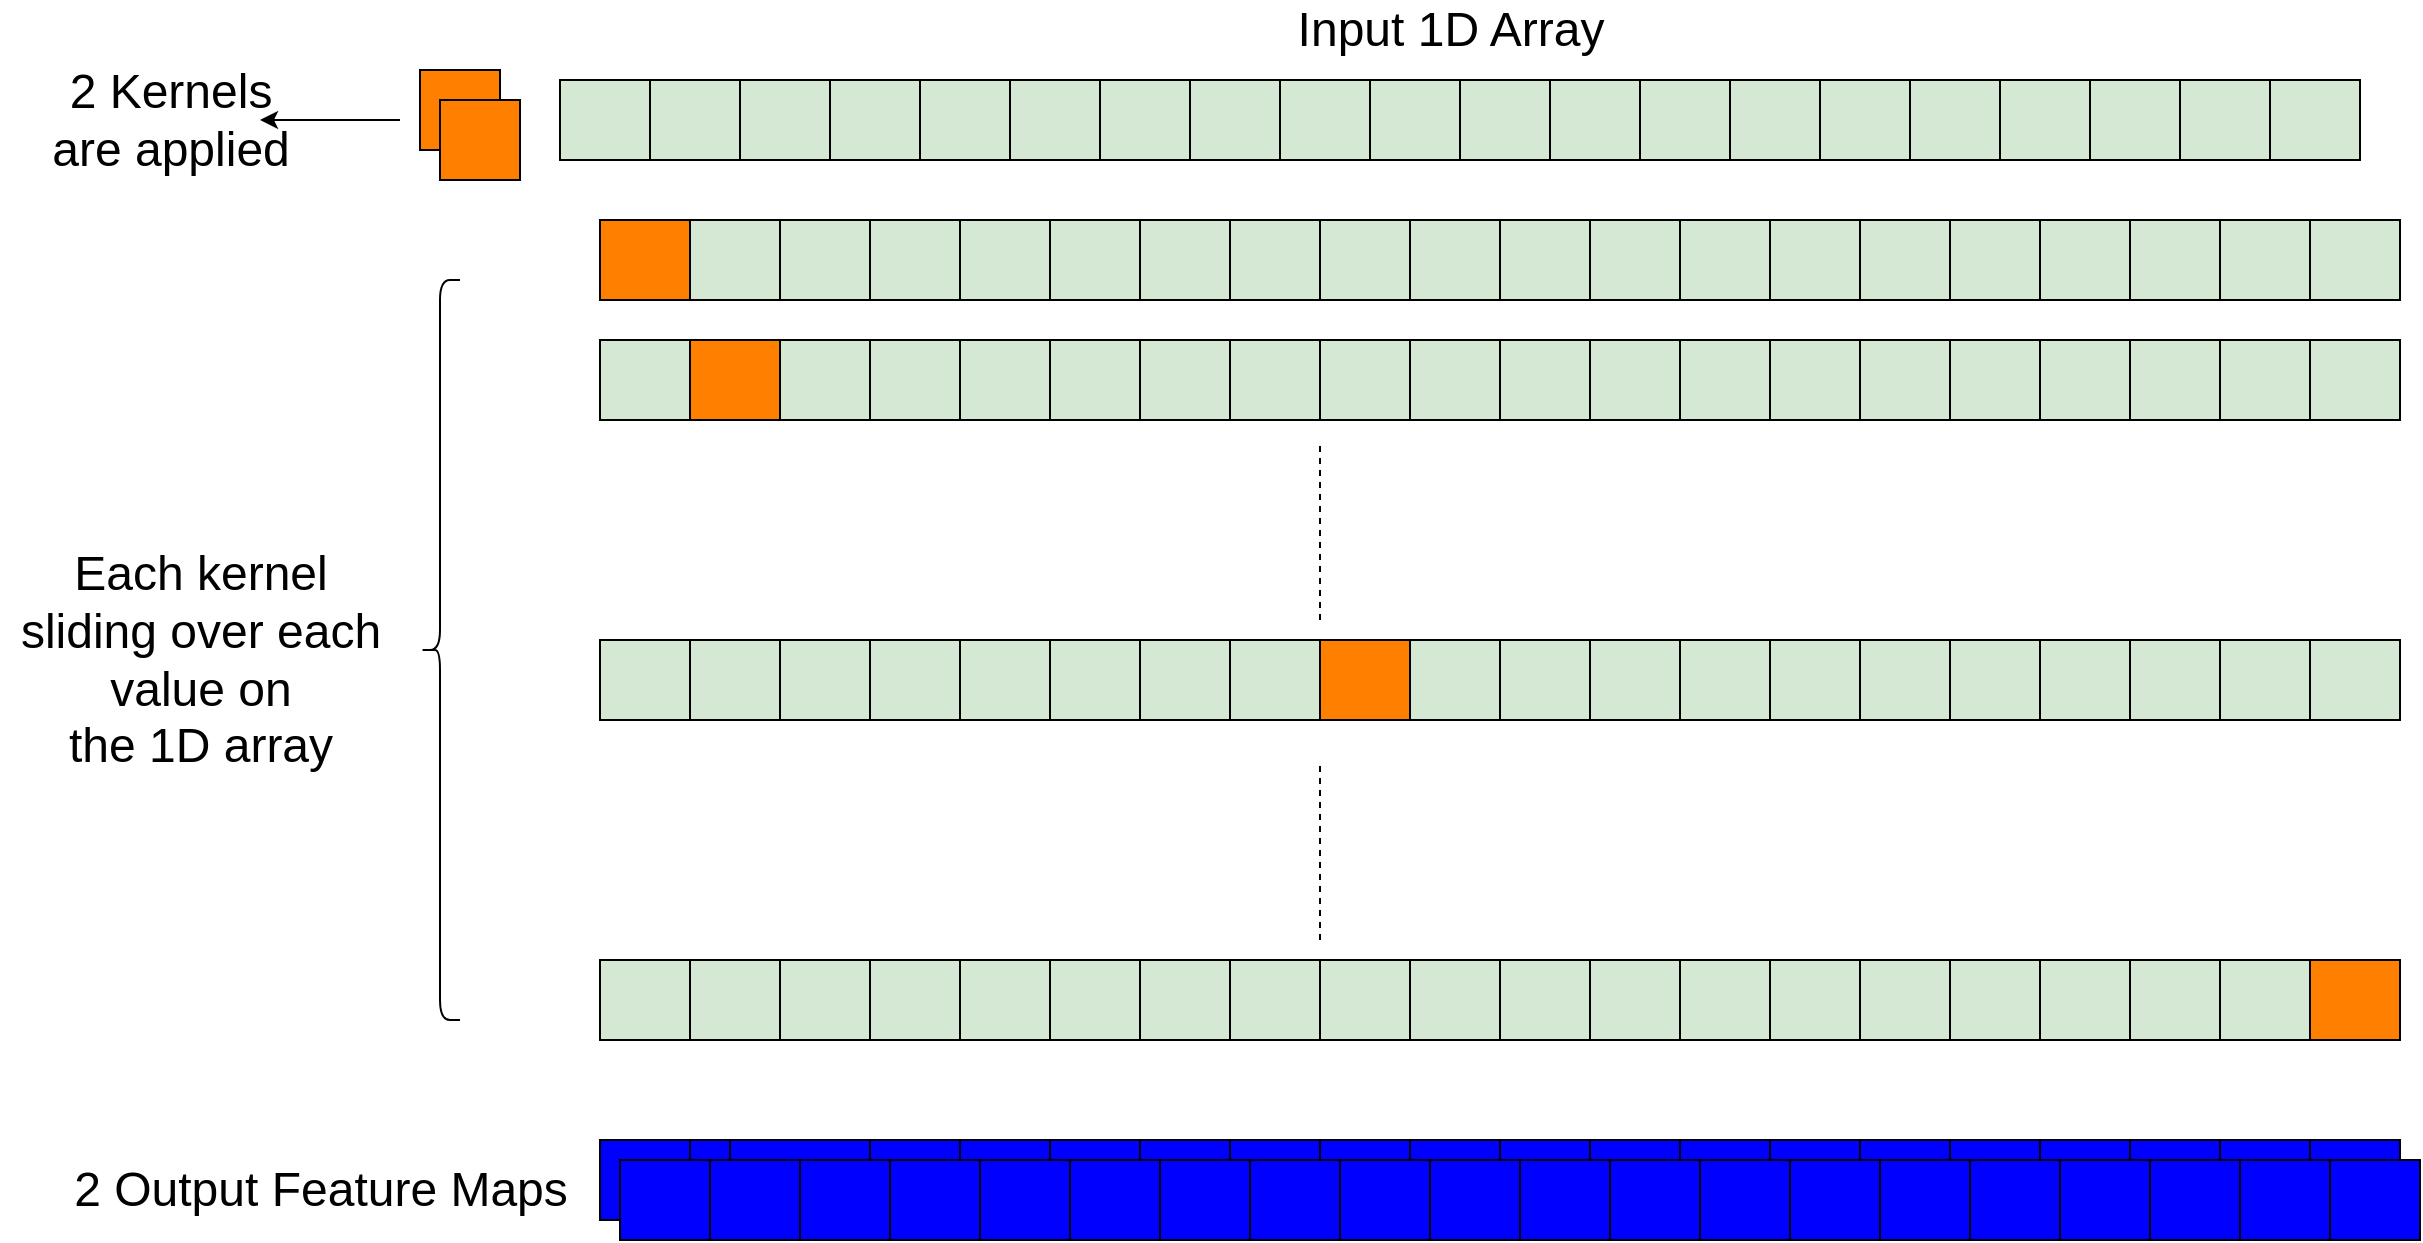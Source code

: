 <mxfile version="15.2.7" type="github">
  <diagram id="CZdt3x7zIuzdPkFyQ22f" name="Page-1">
    <mxGraphModel dx="3084" dy="2437" grid="1" gridSize="10" guides="1" tooltips="1" connect="1" arrows="1" fold="1" page="1" pageScale="1" pageWidth="850" pageHeight="1100" math="0" shadow="0">
      <root>
        <mxCell id="0" />
        <mxCell id="1" parent="0" />
        <mxCell id="zdCaSSds6zG_SUBaGin_-180" value="" style="shape=table;startSize=0;container=1;collapsible=0;childLayout=tableLayout;fillColor=#D5E8D4;" vertex="1" parent="1">
          <mxGeometry x="-210" y="60" width="900" height="40" as="geometry" />
        </mxCell>
        <mxCell id="zdCaSSds6zG_SUBaGin_-181" value="" style="shape=partialRectangle;collapsible=0;dropTarget=0;pointerEvents=0;fillColor=none;top=0;left=0;bottom=0;right=0;points=[[0,0.5],[1,0.5]];portConstraint=eastwest;" vertex="1" parent="zdCaSSds6zG_SUBaGin_-180">
          <mxGeometry width="900" height="40" as="geometry" />
        </mxCell>
        <mxCell id="zdCaSSds6zG_SUBaGin_-182" value="" style="shape=partialRectangle;html=1;whiteSpace=wrap;connectable=0;overflow=hidden;fillColor=none;top=0;left=0;bottom=0;right=0;pointerEvents=1;" vertex="1" parent="zdCaSSds6zG_SUBaGin_-181">
          <mxGeometry width="45" height="40" as="geometry" />
        </mxCell>
        <mxCell id="zdCaSSds6zG_SUBaGin_-183" value="" style="shape=partialRectangle;html=1;whiteSpace=wrap;connectable=0;overflow=hidden;fillColor=none;top=0;left=0;bottom=0;right=0;pointerEvents=1;" vertex="1" parent="zdCaSSds6zG_SUBaGin_-181">
          <mxGeometry x="45" width="45" height="40" as="geometry" />
        </mxCell>
        <mxCell id="zdCaSSds6zG_SUBaGin_-184" value="" style="shape=partialRectangle;html=1;whiteSpace=wrap;connectable=0;overflow=hidden;fillColor=none;top=0;left=0;bottom=0;right=0;pointerEvents=1;" vertex="1" parent="zdCaSSds6zG_SUBaGin_-181">
          <mxGeometry x="90" width="45" height="40" as="geometry" />
        </mxCell>
        <mxCell id="zdCaSSds6zG_SUBaGin_-185" value="" style="shape=partialRectangle;html=1;whiteSpace=wrap;connectable=0;overflow=hidden;fillColor=none;top=0;left=0;bottom=0;right=0;pointerEvents=1;" vertex="1" parent="zdCaSSds6zG_SUBaGin_-181">
          <mxGeometry x="135" width="45" height="40" as="geometry" />
        </mxCell>
        <mxCell id="zdCaSSds6zG_SUBaGin_-186" value="" style="shape=partialRectangle;html=1;whiteSpace=wrap;connectable=0;overflow=hidden;fillColor=none;top=0;left=0;bottom=0;right=0;pointerEvents=1;" vertex="1" parent="zdCaSSds6zG_SUBaGin_-181">
          <mxGeometry x="180" width="45" height="40" as="geometry" />
        </mxCell>
        <mxCell id="zdCaSSds6zG_SUBaGin_-187" value="" style="shape=partialRectangle;html=1;whiteSpace=wrap;connectable=0;overflow=hidden;fillColor=none;top=0;left=0;bottom=0;right=0;pointerEvents=1;" vertex="1" parent="zdCaSSds6zG_SUBaGin_-181">
          <mxGeometry x="225" width="45" height="40" as="geometry" />
        </mxCell>
        <mxCell id="zdCaSSds6zG_SUBaGin_-188" value="" style="shape=partialRectangle;html=1;whiteSpace=wrap;connectable=0;overflow=hidden;fillColor=none;top=0;left=0;bottom=0;right=0;pointerEvents=1;" vertex="1" parent="zdCaSSds6zG_SUBaGin_-181">
          <mxGeometry x="270" width="45" height="40" as="geometry" />
        </mxCell>
        <mxCell id="zdCaSSds6zG_SUBaGin_-189" value="" style="shape=partialRectangle;html=1;whiteSpace=wrap;connectable=0;overflow=hidden;fillColor=none;top=0;left=0;bottom=0;right=0;pointerEvents=1;" vertex="1" parent="zdCaSSds6zG_SUBaGin_-181">
          <mxGeometry x="315" width="45" height="40" as="geometry" />
        </mxCell>
        <mxCell id="zdCaSSds6zG_SUBaGin_-190" value="" style="shape=partialRectangle;html=1;whiteSpace=wrap;connectable=0;overflow=hidden;fillColor=none;top=0;left=0;bottom=0;right=0;pointerEvents=1;" vertex="1" parent="zdCaSSds6zG_SUBaGin_-181">
          <mxGeometry x="360" width="45" height="40" as="geometry" />
        </mxCell>
        <mxCell id="zdCaSSds6zG_SUBaGin_-191" value="" style="shape=partialRectangle;html=1;whiteSpace=wrap;connectable=0;overflow=hidden;fillColor=none;top=0;left=0;bottom=0;right=0;pointerEvents=1;" vertex="1" parent="zdCaSSds6zG_SUBaGin_-181">
          <mxGeometry x="405" width="45" height="40" as="geometry" />
        </mxCell>
        <mxCell id="zdCaSSds6zG_SUBaGin_-192" value="" style="shape=partialRectangle;html=1;whiteSpace=wrap;connectable=0;overflow=hidden;fillColor=none;top=0;left=0;bottom=0;right=0;pointerEvents=1;" vertex="1" parent="zdCaSSds6zG_SUBaGin_-181">
          <mxGeometry x="450" width="45" height="40" as="geometry" />
        </mxCell>
        <mxCell id="zdCaSSds6zG_SUBaGin_-193" value="" style="shape=partialRectangle;html=1;whiteSpace=wrap;connectable=0;overflow=hidden;fillColor=none;top=0;left=0;bottom=0;right=0;pointerEvents=1;" vertex="1" parent="zdCaSSds6zG_SUBaGin_-181">
          <mxGeometry x="495" width="45" height="40" as="geometry" />
        </mxCell>
        <mxCell id="zdCaSSds6zG_SUBaGin_-194" value="" style="shape=partialRectangle;html=1;whiteSpace=wrap;connectable=0;overflow=hidden;fillColor=none;top=0;left=0;bottom=0;right=0;pointerEvents=1;" vertex="1" parent="zdCaSSds6zG_SUBaGin_-181">
          <mxGeometry x="540" width="45" height="40" as="geometry" />
        </mxCell>
        <mxCell id="zdCaSSds6zG_SUBaGin_-195" value="" style="shape=partialRectangle;html=1;whiteSpace=wrap;connectable=0;overflow=hidden;fillColor=none;top=0;left=0;bottom=0;right=0;pointerEvents=1;" vertex="1" parent="zdCaSSds6zG_SUBaGin_-181">
          <mxGeometry x="585" width="45" height="40" as="geometry" />
        </mxCell>
        <mxCell id="zdCaSSds6zG_SUBaGin_-196" value="" style="shape=partialRectangle;html=1;whiteSpace=wrap;connectable=0;overflow=hidden;fillColor=none;top=0;left=0;bottom=0;right=0;pointerEvents=1;" vertex="1" parent="zdCaSSds6zG_SUBaGin_-181">
          <mxGeometry x="630" width="45" height="40" as="geometry" />
        </mxCell>
        <mxCell id="zdCaSSds6zG_SUBaGin_-197" value="" style="shape=partialRectangle;html=1;whiteSpace=wrap;connectable=0;overflow=hidden;fillColor=none;top=0;left=0;bottom=0;right=0;pointerEvents=1;" vertex="1" parent="zdCaSSds6zG_SUBaGin_-181">
          <mxGeometry x="675" width="45" height="40" as="geometry" />
        </mxCell>
        <mxCell id="zdCaSSds6zG_SUBaGin_-198" value="" style="shape=partialRectangle;html=1;whiteSpace=wrap;connectable=0;overflow=hidden;fillColor=none;top=0;left=0;bottom=0;right=0;pointerEvents=1;" vertex="1" parent="zdCaSSds6zG_SUBaGin_-181">
          <mxGeometry x="720" width="45" height="40" as="geometry" />
        </mxCell>
        <mxCell id="zdCaSSds6zG_SUBaGin_-199" value="" style="shape=partialRectangle;html=1;whiteSpace=wrap;connectable=0;overflow=hidden;fillColor=none;top=0;left=0;bottom=0;right=0;pointerEvents=1;" vertex="1" parent="zdCaSSds6zG_SUBaGin_-181">
          <mxGeometry x="765" width="45" height="40" as="geometry" />
        </mxCell>
        <mxCell id="zdCaSSds6zG_SUBaGin_-200" value="" style="shape=partialRectangle;html=1;whiteSpace=wrap;connectable=0;overflow=hidden;fillColor=none;top=0;left=0;bottom=0;right=0;pointerEvents=1;" vertex="1" parent="zdCaSSds6zG_SUBaGin_-181">
          <mxGeometry x="810" width="45" height="40" as="geometry" />
        </mxCell>
        <mxCell id="zdCaSSds6zG_SUBaGin_-201" value="" style="shape=partialRectangle;html=1;whiteSpace=wrap;connectable=0;overflow=hidden;fillColor=none;top=0;left=0;bottom=0;right=0;pointerEvents=1;" vertex="1" parent="zdCaSSds6zG_SUBaGin_-181">
          <mxGeometry x="855" width="45" height="40" as="geometry" />
        </mxCell>
        <mxCell id="zdCaSSds6zG_SUBaGin_-202" value="Input 1D Array" style="text;html=1;resizable=0;autosize=1;align=center;verticalAlign=middle;points=[];fillColor=none;strokeColor=none;rounded=0;fontSize=24;" vertex="1" parent="1">
          <mxGeometry x="130" y="-50" width="170" height="30" as="geometry" />
        </mxCell>
        <mxCell id="zdCaSSds6zG_SUBaGin_-203" value="" style="endArrow=classic;html=1;fontSize=24;" edge="1" parent="1">
          <mxGeometry width="50" height="50" relative="1" as="geometry">
            <mxPoint x="-310" y="10" as="sourcePoint" />
            <mxPoint x="-380" y="10" as="targetPoint" />
          </mxGeometry>
        </mxCell>
        <mxCell id="zdCaSSds6zG_SUBaGin_-204" value="2 Kernels&lt;br&gt;are applied" style="text;html=1;resizable=0;autosize=1;align=center;verticalAlign=middle;points=[];fillColor=none;strokeColor=none;rounded=0;fontSize=24;" vertex="1" parent="1">
          <mxGeometry x="-490" y="-20" width="130" height="60" as="geometry" />
        </mxCell>
        <mxCell id="zdCaSSds6zG_SUBaGin_-205" value="" style="shape=table;startSize=0;container=1;collapsible=0;childLayout=tableLayout;fillColor=#FF8000;" vertex="1" parent="1">
          <mxGeometry x="-300" y="-15" width="40" height="40" as="geometry" />
        </mxCell>
        <mxCell id="zdCaSSds6zG_SUBaGin_-206" value="" style="shape=partialRectangle;collapsible=0;dropTarget=0;pointerEvents=0;fillColor=none;top=0;left=0;bottom=0;right=0;points=[[0,0.5],[1,0.5]];portConstraint=eastwest;" vertex="1" parent="zdCaSSds6zG_SUBaGin_-205">
          <mxGeometry width="40" height="40" as="geometry" />
        </mxCell>
        <mxCell id="zdCaSSds6zG_SUBaGin_-207" value="" style="shape=partialRectangle;html=1;whiteSpace=wrap;connectable=0;overflow=hidden;fillColor=none;top=0;left=0;bottom=0;right=0;pointerEvents=1;" vertex="1" parent="zdCaSSds6zG_SUBaGin_-206">
          <mxGeometry width="40" height="40" as="geometry" />
        </mxCell>
        <mxCell id="zdCaSSds6zG_SUBaGin_-208" value="" style="shape=table;startSize=0;container=1;collapsible=0;childLayout=tableLayout;fillColor=#FF8000;" vertex="1" parent="1">
          <mxGeometry x="-210" y="60" width="45" height="40" as="geometry" />
        </mxCell>
        <mxCell id="zdCaSSds6zG_SUBaGin_-209" value="" style="shape=partialRectangle;collapsible=0;dropTarget=0;pointerEvents=0;fillColor=none;top=0;left=0;bottom=0;right=0;points=[[0,0.5],[1,0.5]];portConstraint=eastwest;" vertex="1" parent="zdCaSSds6zG_SUBaGin_-208">
          <mxGeometry width="45" height="40" as="geometry" />
        </mxCell>
        <mxCell id="zdCaSSds6zG_SUBaGin_-210" value="" style="shape=partialRectangle;html=1;whiteSpace=wrap;connectable=0;overflow=hidden;fillColor=none;top=0;left=0;bottom=0;right=0;pointerEvents=1;" vertex="1" parent="zdCaSSds6zG_SUBaGin_-209">
          <mxGeometry width="45" height="40" as="geometry" />
        </mxCell>
        <mxCell id="zdCaSSds6zG_SUBaGin_-211" value="" style="shape=table;startSize=0;container=1;collapsible=0;childLayout=tableLayout;fillColor=#FF8000;" vertex="1" parent="1">
          <mxGeometry x="-290" width="40" height="40" as="geometry" />
        </mxCell>
        <mxCell id="zdCaSSds6zG_SUBaGin_-212" value="" style="shape=partialRectangle;collapsible=0;dropTarget=0;pointerEvents=0;fillColor=none;top=0;left=0;bottom=0;right=0;points=[[0,0.5],[1,0.5]];portConstraint=eastwest;" vertex="1" parent="zdCaSSds6zG_SUBaGin_-211">
          <mxGeometry width="40" height="40" as="geometry" />
        </mxCell>
        <mxCell id="zdCaSSds6zG_SUBaGin_-213" value="" style="shape=partialRectangle;html=1;whiteSpace=wrap;connectable=0;overflow=hidden;fillColor=none;top=0;left=0;bottom=0;right=0;pointerEvents=1;" vertex="1" parent="zdCaSSds6zG_SUBaGin_-212">
          <mxGeometry width="40" height="40" as="geometry" />
        </mxCell>
        <mxCell id="zdCaSSds6zG_SUBaGin_-214" value="" style="shape=table;startSize=0;container=1;collapsible=0;childLayout=tableLayout;fillColor=#D5E8D4;" vertex="1" parent="1">
          <mxGeometry x="-210" y="120" width="900" height="40" as="geometry" />
        </mxCell>
        <mxCell id="zdCaSSds6zG_SUBaGin_-215" value="" style="shape=partialRectangle;collapsible=0;dropTarget=0;pointerEvents=0;fillColor=none;top=0;left=0;bottom=0;right=0;points=[[0,0.5],[1,0.5]];portConstraint=eastwest;" vertex="1" parent="zdCaSSds6zG_SUBaGin_-214">
          <mxGeometry width="900" height="40" as="geometry" />
        </mxCell>
        <mxCell id="zdCaSSds6zG_SUBaGin_-216" value="" style="shape=partialRectangle;html=1;whiteSpace=wrap;connectable=0;overflow=hidden;fillColor=none;top=0;left=0;bottom=0;right=0;pointerEvents=1;" vertex="1" parent="zdCaSSds6zG_SUBaGin_-215">
          <mxGeometry width="45" height="40" as="geometry" />
        </mxCell>
        <mxCell id="zdCaSSds6zG_SUBaGin_-217" value="" style="shape=partialRectangle;html=1;whiteSpace=wrap;connectable=0;overflow=hidden;fillColor=none;top=0;left=0;bottom=0;right=0;pointerEvents=1;" vertex="1" parent="zdCaSSds6zG_SUBaGin_-215">
          <mxGeometry x="45" width="45" height="40" as="geometry" />
        </mxCell>
        <mxCell id="zdCaSSds6zG_SUBaGin_-218" value="" style="shape=partialRectangle;html=1;whiteSpace=wrap;connectable=0;overflow=hidden;fillColor=none;top=0;left=0;bottom=0;right=0;pointerEvents=1;" vertex="1" parent="zdCaSSds6zG_SUBaGin_-215">
          <mxGeometry x="90" width="45" height="40" as="geometry" />
        </mxCell>
        <mxCell id="zdCaSSds6zG_SUBaGin_-219" value="" style="shape=partialRectangle;html=1;whiteSpace=wrap;connectable=0;overflow=hidden;fillColor=none;top=0;left=0;bottom=0;right=0;pointerEvents=1;" vertex="1" parent="zdCaSSds6zG_SUBaGin_-215">
          <mxGeometry x="135" width="45" height="40" as="geometry" />
        </mxCell>
        <mxCell id="zdCaSSds6zG_SUBaGin_-220" value="" style="shape=partialRectangle;html=1;whiteSpace=wrap;connectable=0;overflow=hidden;fillColor=none;top=0;left=0;bottom=0;right=0;pointerEvents=1;" vertex="1" parent="zdCaSSds6zG_SUBaGin_-215">
          <mxGeometry x="180" width="45" height="40" as="geometry" />
        </mxCell>
        <mxCell id="zdCaSSds6zG_SUBaGin_-221" value="" style="shape=partialRectangle;html=1;whiteSpace=wrap;connectable=0;overflow=hidden;fillColor=none;top=0;left=0;bottom=0;right=0;pointerEvents=1;" vertex="1" parent="zdCaSSds6zG_SUBaGin_-215">
          <mxGeometry x="225" width="45" height="40" as="geometry" />
        </mxCell>
        <mxCell id="zdCaSSds6zG_SUBaGin_-222" value="" style="shape=partialRectangle;html=1;whiteSpace=wrap;connectable=0;overflow=hidden;fillColor=none;top=0;left=0;bottom=0;right=0;pointerEvents=1;" vertex="1" parent="zdCaSSds6zG_SUBaGin_-215">
          <mxGeometry x="270" width="45" height="40" as="geometry" />
        </mxCell>
        <mxCell id="zdCaSSds6zG_SUBaGin_-223" value="" style="shape=partialRectangle;html=1;whiteSpace=wrap;connectable=0;overflow=hidden;fillColor=none;top=0;left=0;bottom=0;right=0;pointerEvents=1;" vertex="1" parent="zdCaSSds6zG_SUBaGin_-215">
          <mxGeometry x="315" width="45" height="40" as="geometry" />
        </mxCell>
        <mxCell id="zdCaSSds6zG_SUBaGin_-224" value="" style="shape=partialRectangle;html=1;whiteSpace=wrap;connectable=0;overflow=hidden;fillColor=none;top=0;left=0;bottom=0;right=0;pointerEvents=1;" vertex="1" parent="zdCaSSds6zG_SUBaGin_-215">
          <mxGeometry x="360" width="45" height="40" as="geometry" />
        </mxCell>
        <mxCell id="zdCaSSds6zG_SUBaGin_-225" value="" style="shape=partialRectangle;html=1;whiteSpace=wrap;connectable=0;overflow=hidden;fillColor=none;top=0;left=0;bottom=0;right=0;pointerEvents=1;" vertex="1" parent="zdCaSSds6zG_SUBaGin_-215">
          <mxGeometry x="405" width="45" height="40" as="geometry" />
        </mxCell>
        <mxCell id="zdCaSSds6zG_SUBaGin_-226" value="" style="shape=partialRectangle;html=1;whiteSpace=wrap;connectable=0;overflow=hidden;fillColor=none;top=0;left=0;bottom=0;right=0;pointerEvents=1;" vertex="1" parent="zdCaSSds6zG_SUBaGin_-215">
          <mxGeometry x="450" width="45" height="40" as="geometry" />
        </mxCell>
        <mxCell id="zdCaSSds6zG_SUBaGin_-227" value="" style="shape=partialRectangle;html=1;whiteSpace=wrap;connectable=0;overflow=hidden;fillColor=none;top=0;left=0;bottom=0;right=0;pointerEvents=1;" vertex="1" parent="zdCaSSds6zG_SUBaGin_-215">
          <mxGeometry x="495" width="45" height="40" as="geometry" />
        </mxCell>
        <mxCell id="zdCaSSds6zG_SUBaGin_-228" value="" style="shape=partialRectangle;html=1;whiteSpace=wrap;connectable=0;overflow=hidden;fillColor=none;top=0;left=0;bottom=0;right=0;pointerEvents=1;" vertex="1" parent="zdCaSSds6zG_SUBaGin_-215">
          <mxGeometry x="540" width="45" height="40" as="geometry" />
        </mxCell>
        <mxCell id="zdCaSSds6zG_SUBaGin_-229" value="" style="shape=partialRectangle;html=1;whiteSpace=wrap;connectable=0;overflow=hidden;fillColor=none;top=0;left=0;bottom=0;right=0;pointerEvents=1;" vertex="1" parent="zdCaSSds6zG_SUBaGin_-215">
          <mxGeometry x="585" width="45" height="40" as="geometry" />
        </mxCell>
        <mxCell id="zdCaSSds6zG_SUBaGin_-230" value="" style="shape=partialRectangle;html=1;whiteSpace=wrap;connectable=0;overflow=hidden;fillColor=none;top=0;left=0;bottom=0;right=0;pointerEvents=1;" vertex="1" parent="zdCaSSds6zG_SUBaGin_-215">
          <mxGeometry x="630" width="45" height="40" as="geometry" />
        </mxCell>
        <mxCell id="zdCaSSds6zG_SUBaGin_-231" value="" style="shape=partialRectangle;html=1;whiteSpace=wrap;connectable=0;overflow=hidden;fillColor=none;top=0;left=0;bottom=0;right=0;pointerEvents=1;" vertex="1" parent="zdCaSSds6zG_SUBaGin_-215">
          <mxGeometry x="675" width="45" height="40" as="geometry" />
        </mxCell>
        <mxCell id="zdCaSSds6zG_SUBaGin_-232" value="" style="shape=partialRectangle;html=1;whiteSpace=wrap;connectable=0;overflow=hidden;fillColor=none;top=0;left=0;bottom=0;right=0;pointerEvents=1;" vertex="1" parent="zdCaSSds6zG_SUBaGin_-215">
          <mxGeometry x="720" width="45" height="40" as="geometry" />
        </mxCell>
        <mxCell id="zdCaSSds6zG_SUBaGin_-233" value="" style="shape=partialRectangle;html=1;whiteSpace=wrap;connectable=0;overflow=hidden;fillColor=none;top=0;left=0;bottom=0;right=0;pointerEvents=1;" vertex="1" parent="zdCaSSds6zG_SUBaGin_-215">
          <mxGeometry x="765" width="45" height="40" as="geometry" />
        </mxCell>
        <mxCell id="zdCaSSds6zG_SUBaGin_-234" value="" style="shape=partialRectangle;html=1;whiteSpace=wrap;connectable=0;overflow=hidden;fillColor=none;top=0;left=0;bottom=0;right=0;pointerEvents=1;" vertex="1" parent="zdCaSSds6zG_SUBaGin_-215">
          <mxGeometry x="810" width="45" height="40" as="geometry" />
        </mxCell>
        <mxCell id="zdCaSSds6zG_SUBaGin_-235" value="" style="shape=partialRectangle;html=1;whiteSpace=wrap;connectable=0;overflow=hidden;fillColor=none;top=0;left=0;bottom=0;right=0;pointerEvents=1;" vertex="1" parent="zdCaSSds6zG_SUBaGin_-215">
          <mxGeometry x="855" width="45" height="40" as="geometry" />
        </mxCell>
        <mxCell id="zdCaSSds6zG_SUBaGin_-236" value="" style="shape=table;startSize=0;container=1;collapsible=0;childLayout=tableLayout;fillColor=#FF8000;" vertex="1" parent="1">
          <mxGeometry x="-165" y="120" width="45" height="40" as="geometry" />
        </mxCell>
        <mxCell id="zdCaSSds6zG_SUBaGin_-237" value="" style="shape=partialRectangle;collapsible=0;dropTarget=0;pointerEvents=0;fillColor=none;top=0;left=0;bottom=0;right=0;points=[[0,0.5],[1,0.5]];portConstraint=eastwest;" vertex="1" parent="zdCaSSds6zG_SUBaGin_-236">
          <mxGeometry width="45" height="40" as="geometry" />
        </mxCell>
        <mxCell id="zdCaSSds6zG_SUBaGin_-238" value="" style="shape=partialRectangle;html=1;whiteSpace=wrap;connectable=0;overflow=hidden;fillColor=none;top=0;left=0;bottom=0;right=0;pointerEvents=1;" vertex="1" parent="zdCaSSds6zG_SUBaGin_-237">
          <mxGeometry width="45" height="40" as="geometry" />
        </mxCell>
        <mxCell id="zdCaSSds6zG_SUBaGin_-239" value="" style="shape=table;startSize=0;container=1;collapsible=0;childLayout=tableLayout;fillColor=#D5E8D4;" vertex="1" parent="1">
          <mxGeometry x="-230" y="-10" width="900" height="40" as="geometry" />
        </mxCell>
        <mxCell id="zdCaSSds6zG_SUBaGin_-240" value="" style="shape=partialRectangle;collapsible=0;dropTarget=0;pointerEvents=0;fillColor=none;top=0;left=0;bottom=0;right=0;points=[[0,0.5],[1,0.5]];portConstraint=eastwest;" vertex="1" parent="zdCaSSds6zG_SUBaGin_-239">
          <mxGeometry width="900" height="40" as="geometry" />
        </mxCell>
        <mxCell id="zdCaSSds6zG_SUBaGin_-241" value="" style="shape=partialRectangle;html=1;whiteSpace=wrap;connectable=0;overflow=hidden;fillColor=none;top=0;left=0;bottom=0;right=0;pointerEvents=1;" vertex="1" parent="zdCaSSds6zG_SUBaGin_-240">
          <mxGeometry width="45" height="40" as="geometry" />
        </mxCell>
        <mxCell id="zdCaSSds6zG_SUBaGin_-242" value="" style="shape=partialRectangle;html=1;whiteSpace=wrap;connectable=0;overflow=hidden;fillColor=none;top=0;left=0;bottom=0;right=0;pointerEvents=1;" vertex="1" parent="zdCaSSds6zG_SUBaGin_-240">
          <mxGeometry x="45" width="45" height="40" as="geometry" />
        </mxCell>
        <mxCell id="zdCaSSds6zG_SUBaGin_-243" value="" style="shape=partialRectangle;html=1;whiteSpace=wrap;connectable=0;overflow=hidden;fillColor=none;top=0;left=0;bottom=0;right=0;pointerEvents=1;" vertex="1" parent="zdCaSSds6zG_SUBaGin_-240">
          <mxGeometry x="90" width="45" height="40" as="geometry" />
        </mxCell>
        <mxCell id="zdCaSSds6zG_SUBaGin_-244" value="" style="shape=partialRectangle;html=1;whiteSpace=wrap;connectable=0;overflow=hidden;fillColor=none;top=0;left=0;bottom=0;right=0;pointerEvents=1;" vertex="1" parent="zdCaSSds6zG_SUBaGin_-240">
          <mxGeometry x="135" width="45" height="40" as="geometry" />
        </mxCell>
        <mxCell id="zdCaSSds6zG_SUBaGin_-245" value="" style="shape=partialRectangle;html=1;whiteSpace=wrap;connectable=0;overflow=hidden;fillColor=none;top=0;left=0;bottom=0;right=0;pointerEvents=1;" vertex="1" parent="zdCaSSds6zG_SUBaGin_-240">
          <mxGeometry x="180" width="45" height="40" as="geometry" />
        </mxCell>
        <mxCell id="zdCaSSds6zG_SUBaGin_-246" value="" style="shape=partialRectangle;html=1;whiteSpace=wrap;connectable=0;overflow=hidden;fillColor=none;top=0;left=0;bottom=0;right=0;pointerEvents=1;" vertex="1" parent="zdCaSSds6zG_SUBaGin_-240">
          <mxGeometry x="225" width="45" height="40" as="geometry" />
        </mxCell>
        <mxCell id="zdCaSSds6zG_SUBaGin_-247" value="" style="shape=partialRectangle;html=1;whiteSpace=wrap;connectable=0;overflow=hidden;fillColor=none;top=0;left=0;bottom=0;right=0;pointerEvents=1;" vertex="1" parent="zdCaSSds6zG_SUBaGin_-240">
          <mxGeometry x="270" width="45" height="40" as="geometry" />
        </mxCell>
        <mxCell id="zdCaSSds6zG_SUBaGin_-248" value="" style="shape=partialRectangle;html=1;whiteSpace=wrap;connectable=0;overflow=hidden;fillColor=none;top=0;left=0;bottom=0;right=0;pointerEvents=1;" vertex="1" parent="zdCaSSds6zG_SUBaGin_-240">
          <mxGeometry x="315" width="45" height="40" as="geometry" />
        </mxCell>
        <mxCell id="zdCaSSds6zG_SUBaGin_-249" value="" style="shape=partialRectangle;html=1;whiteSpace=wrap;connectable=0;overflow=hidden;fillColor=none;top=0;left=0;bottom=0;right=0;pointerEvents=1;" vertex="1" parent="zdCaSSds6zG_SUBaGin_-240">
          <mxGeometry x="360" width="45" height="40" as="geometry" />
        </mxCell>
        <mxCell id="zdCaSSds6zG_SUBaGin_-250" value="" style="shape=partialRectangle;html=1;whiteSpace=wrap;connectable=0;overflow=hidden;fillColor=none;top=0;left=0;bottom=0;right=0;pointerEvents=1;" vertex="1" parent="zdCaSSds6zG_SUBaGin_-240">
          <mxGeometry x="405" width="45" height="40" as="geometry" />
        </mxCell>
        <mxCell id="zdCaSSds6zG_SUBaGin_-251" value="" style="shape=partialRectangle;html=1;whiteSpace=wrap;connectable=0;overflow=hidden;fillColor=none;top=0;left=0;bottom=0;right=0;pointerEvents=1;" vertex="1" parent="zdCaSSds6zG_SUBaGin_-240">
          <mxGeometry x="450" width="45" height="40" as="geometry" />
        </mxCell>
        <mxCell id="zdCaSSds6zG_SUBaGin_-252" value="" style="shape=partialRectangle;html=1;whiteSpace=wrap;connectable=0;overflow=hidden;fillColor=none;top=0;left=0;bottom=0;right=0;pointerEvents=1;" vertex="1" parent="zdCaSSds6zG_SUBaGin_-240">
          <mxGeometry x="495" width="45" height="40" as="geometry" />
        </mxCell>
        <mxCell id="zdCaSSds6zG_SUBaGin_-253" value="" style="shape=partialRectangle;html=1;whiteSpace=wrap;connectable=0;overflow=hidden;fillColor=none;top=0;left=0;bottom=0;right=0;pointerEvents=1;" vertex="1" parent="zdCaSSds6zG_SUBaGin_-240">
          <mxGeometry x="540" width="45" height="40" as="geometry" />
        </mxCell>
        <mxCell id="zdCaSSds6zG_SUBaGin_-254" value="" style="shape=partialRectangle;html=1;whiteSpace=wrap;connectable=0;overflow=hidden;fillColor=none;top=0;left=0;bottom=0;right=0;pointerEvents=1;" vertex="1" parent="zdCaSSds6zG_SUBaGin_-240">
          <mxGeometry x="585" width="45" height="40" as="geometry" />
        </mxCell>
        <mxCell id="zdCaSSds6zG_SUBaGin_-255" value="" style="shape=partialRectangle;html=1;whiteSpace=wrap;connectable=0;overflow=hidden;fillColor=none;top=0;left=0;bottom=0;right=0;pointerEvents=1;" vertex="1" parent="zdCaSSds6zG_SUBaGin_-240">
          <mxGeometry x="630" width="45" height="40" as="geometry" />
        </mxCell>
        <mxCell id="zdCaSSds6zG_SUBaGin_-256" value="" style="shape=partialRectangle;html=1;whiteSpace=wrap;connectable=0;overflow=hidden;fillColor=none;top=0;left=0;bottom=0;right=0;pointerEvents=1;" vertex="1" parent="zdCaSSds6zG_SUBaGin_-240">
          <mxGeometry x="675" width="45" height="40" as="geometry" />
        </mxCell>
        <mxCell id="zdCaSSds6zG_SUBaGin_-257" value="" style="shape=partialRectangle;html=1;whiteSpace=wrap;connectable=0;overflow=hidden;fillColor=none;top=0;left=0;bottom=0;right=0;pointerEvents=1;" vertex="1" parent="zdCaSSds6zG_SUBaGin_-240">
          <mxGeometry x="720" width="45" height="40" as="geometry" />
        </mxCell>
        <mxCell id="zdCaSSds6zG_SUBaGin_-258" value="" style="shape=partialRectangle;html=1;whiteSpace=wrap;connectable=0;overflow=hidden;fillColor=none;top=0;left=0;bottom=0;right=0;pointerEvents=1;" vertex="1" parent="zdCaSSds6zG_SUBaGin_-240">
          <mxGeometry x="765" width="45" height="40" as="geometry" />
        </mxCell>
        <mxCell id="zdCaSSds6zG_SUBaGin_-259" value="" style="shape=partialRectangle;html=1;whiteSpace=wrap;connectable=0;overflow=hidden;fillColor=none;top=0;left=0;bottom=0;right=0;pointerEvents=1;" vertex="1" parent="zdCaSSds6zG_SUBaGin_-240">
          <mxGeometry x="810" width="45" height="40" as="geometry" />
        </mxCell>
        <mxCell id="zdCaSSds6zG_SUBaGin_-260" value="" style="shape=partialRectangle;html=1;whiteSpace=wrap;connectable=0;overflow=hidden;fillColor=none;top=0;left=0;bottom=0;right=0;pointerEvents=1;" vertex="1" parent="zdCaSSds6zG_SUBaGin_-240">
          <mxGeometry x="855" width="45" height="40" as="geometry" />
        </mxCell>
        <mxCell id="zdCaSSds6zG_SUBaGin_-261" value="" style="shape=table;startSize=0;container=1;collapsible=0;childLayout=tableLayout;fillColor=#D5E8D4;" vertex="1" parent="1">
          <mxGeometry x="-210" y="270" width="900" height="40" as="geometry" />
        </mxCell>
        <mxCell id="zdCaSSds6zG_SUBaGin_-262" value="" style="shape=partialRectangle;collapsible=0;dropTarget=0;pointerEvents=0;fillColor=none;top=0;left=0;bottom=0;right=0;points=[[0,0.5],[1,0.5]];portConstraint=eastwest;" vertex="1" parent="zdCaSSds6zG_SUBaGin_-261">
          <mxGeometry width="900" height="40" as="geometry" />
        </mxCell>
        <mxCell id="zdCaSSds6zG_SUBaGin_-263" value="" style="shape=partialRectangle;html=1;whiteSpace=wrap;connectable=0;overflow=hidden;fillColor=none;top=0;left=0;bottom=0;right=0;pointerEvents=1;" vertex="1" parent="zdCaSSds6zG_SUBaGin_-262">
          <mxGeometry width="45" height="40" as="geometry" />
        </mxCell>
        <mxCell id="zdCaSSds6zG_SUBaGin_-264" value="" style="shape=partialRectangle;html=1;whiteSpace=wrap;connectable=0;overflow=hidden;fillColor=none;top=0;left=0;bottom=0;right=0;pointerEvents=1;" vertex="1" parent="zdCaSSds6zG_SUBaGin_-262">
          <mxGeometry x="45" width="45" height="40" as="geometry" />
        </mxCell>
        <mxCell id="zdCaSSds6zG_SUBaGin_-265" value="" style="shape=partialRectangle;html=1;whiteSpace=wrap;connectable=0;overflow=hidden;fillColor=none;top=0;left=0;bottom=0;right=0;pointerEvents=1;" vertex="1" parent="zdCaSSds6zG_SUBaGin_-262">
          <mxGeometry x="90" width="45" height="40" as="geometry" />
        </mxCell>
        <mxCell id="zdCaSSds6zG_SUBaGin_-266" value="" style="shape=partialRectangle;html=1;whiteSpace=wrap;connectable=0;overflow=hidden;fillColor=none;top=0;left=0;bottom=0;right=0;pointerEvents=1;" vertex="1" parent="zdCaSSds6zG_SUBaGin_-262">
          <mxGeometry x="135" width="45" height="40" as="geometry" />
        </mxCell>
        <mxCell id="zdCaSSds6zG_SUBaGin_-267" value="" style="shape=partialRectangle;html=1;whiteSpace=wrap;connectable=0;overflow=hidden;fillColor=none;top=0;left=0;bottom=0;right=0;pointerEvents=1;" vertex="1" parent="zdCaSSds6zG_SUBaGin_-262">
          <mxGeometry x="180" width="45" height="40" as="geometry" />
        </mxCell>
        <mxCell id="zdCaSSds6zG_SUBaGin_-268" value="" style="shape=partialRectangle;html=1;whiteSpace=wrap;connectable=0;overflow=hidden;fillColor=none;top=0;left=0;bottom=0;right=0;pointerEvents=1;" vertex="1" parent="zdCaSSds6zG_SUBaGin_-262">
          <mxGeometry x="225" width="45" height="40" as="geometry" />
        </mxCell>
        <mxCell id="zdCaSSds6zG_SUBaGin_-269" value="" style="shape=partialRectangle;html=1;whiteSpace=wrap;connectable=0;overflow=hidden;fillColor=none;top=0;left=0;bottom=0;right=0;pointerEvents=1;" vertex="1" parent="zdCaSSds6zG_SUBaGin_-262">
          <mxGeometry x="270" width="45" height="40" as="geometry" />
        </mxCell>
        <mxCell id="zdCaSSds6zG_SUBaGin_-270" value="" style="shape=partialRectangle;html=1;whiteSpace=wrap;connectable=0;overflow=hidden;fillColor=none;top=0;left=0;bottom=0;right=0;pointerEvents=1;" vertex="1" parent="zdCaSSds6zG_SUBaGin_-262">
          <mxGeometry x="315" width="45" height="40" as="geometry" />
        </mxCell>
        <mxCell id="zdCaSSds6zG_SUBaGin_-271" value="" style="shape=partialRectangle;html=1;whiteSpace=wrap;connectable=0;overflow=hidden;fillColor=none;top=0;left=0;bottom=0;right=0;pointerEvents=1;" vertex="1" parent="zdCaSSds6zG_SUBaGin_-262">
          <mxGeometry x="360" width="45" height="40" as="geometry" />
        </mxCell>
        <mxCell id="zdCaSSds6zG_SUBaGin_-272" value="" style="shape=partialRectangle;html=1;whiteSpace=wrap;connectable=0;overflow=hidden;fillColor=none;top=0;left=0;bottom=0;right=0;pointerEvents=1;" vertex="1" parent="zdCaSSds6zG_SUBaGin_-262">
          <mxGeometry x="405" width="45" height="40" as="geometry" />
        </mxCell>
        <mxCell id="zdCaSSds6zG_SUBaGin_-273" value="" style="shape=partialRectangle;html=1;whiteSpace=wrap;connectable=0;overflow=hidden;fillColor=none;top=0;left=0;bottom=0;right=0;pointerEvents=1;" vertex="1" parent="zdCaSSds6zG_SUBaGin_-262">
          <mxGeometry x="450" width="45" height="40" as="geometry" />
        </mxCell>
        <mxCell id="zdCaSSds6zG_SUBaGin_-274" value="" style="shape=partialRectangle;html=1;whiteSpace=wrap;connectable=0;overflow=hidden;fillColor=none;top=0;left=0;bottom=0;right=0;pointerEvents=1;" vertex="1" parent="zdCaSSds6zG_SUBaGin_-262">
          <mxGeometry x="495" width="45" height="40" as="geometry" />
        </mxCell>
        <mxCell id="zdCaSSds6zG_SUBaGin_-275" value="" style="shape=partialRectangle;html=1;whiteSpace=wrap;connectable=0;overflow=hidden;fillColor=none;top=0;left=0;bottom=0;right=0;pointerEvents=1;" vertex="1" parent="zdCaSSds6zG_SUBaGin_-262">
          <mxGeometry x="540" width="45" height="40" as="geometry" />
        </mxCell>
        <mxCell id="zdCaSSds6zG_SUBaGin_-276" value="" style="shape=partialRectangle;html=1;whiteSpace=wrap;connectable=0;overflow=hidden;fillColor=none;top=0;left=0;bottom=0;right=0;pointerEvents=1;" vertex="1" parent="zdCaSSds6zG_SUBaGin_-262">
          <mxGeometry x="585" width="45" height="40" as="geometry" />
        </mxCell>
        <mxCell id="zdCaSSds6zG_SUBaGin_-277" value="" style="shape=partialRectangle;html=1;whiteSpace=wrap;connectable=0;overflow=hidden;fillColor=none;top=0;left=0;bottom=0;right=0;pointerEvents=1;" vertex="1" parent="zdCaSSds6zG_SUBaGin_-262">
          <mxGeometry x="630" width="45" height="40" as="geometry" />
        </mxCell>
        <mxCell id="zdCaSSds6zG_SUBaGin_-278" value="" style="shape=partialRectangle;html=1;whiteSpace=wrap;connectable=0;overflow=hidden;fillColor=none;top=0;left=0;bottom=0;right=0;pointerEvents=1;" vertex="1" parent="zdCaSSds6zG_SUBaGin_-262">
          <mxGeometry x="675" width="45" height="40" as="geometry" />
        </mxCell>
        <mxCell id="zdCaSSds6zG_SUBaGin_-279" value="" style="shape=partialRectangle;html=1;whiteSpace=wrap;connectable=0;overflow=hidden;fillColor=none;top=0;left=0;bottom=0;right=0;pointerEvents=1;" vertex="1" parent="zdCaSSds6zG_SUBaGin_-262">
          <mxGeometry x="720" width="45" height="40" as="geometry" />
        </mxCell>
        <mxCell id="zdCaSSds6zG_SUBaGin_-280" value="" style="shape=partialRectangle;html=1;whiteSpace=wrap;connectable=0;overflow=hidden;fillColor=none;top=0;left=0;bottom=0;right=0;pointerEvents=1;" vertex="1" parent="zdCaSSds6zG_SUBaGin_-262">
          <mxGeometry x="765" width="45" height="40" as="geometry" />
        </mxCell>
        <mxCell id="zdCaSSds6zG_SUBaGin_-281" value="" style="shape=partialRectangle;html=1;whiteSpace=wrap;connectable=0;overflow=hidden;fillColor=none;top=0;left=0;bottom=0;right=0;pointerEvents=1;" vertex="1" parent="zdCaSSds6zG_SUBaGin_-262">
          <mxGeometry x="810" width="45" height="40" as="geometry" />
        </mxCell>
        <mxCell id="zdCaSSds6zG_SUBaGin_-282" value="" style="shape=partialRectangle;html=1;whiteSpace=wrap;connectable=0;overflow=hidden;fillColor=none;top=0;left=0;bottom=0;right=0;pointerEvents=1;" vertex="1" parent="zdCaSSds6zG_SUBaGin_-262">
          <mxGeometry x="855" width="45" height="40" as="geometry" />
        </mxCell>
        <mxCell id="zdCaSSds6zG_SUBaGin_-283" value="" style="shape=table;startSize=0;container=1;collapsible=0;childLayout=tableLayout;fillColor=#FF8000;" vertex="1" parent="1">
          <mxGeometry x="150" y="270" width="45" height="40" as="geometry" />
        </mxCell>
        <mxCell id="zdCaSSds6zG_SUBaGin_-284" value="" style="shape=partialRectangle;collapsible=0;dropTarget=0;pointerEvents=0;fillColor=none;top=0;left=0;bottom=0;right=0;points=[[0,0.5],[1,0.5]];portConstraint=eastwest;" vertex="1" parent="zdCaSSds6zG_SUBaGin_-283">
          <mxGeometry width="45" height="40" as="geometry" />
        </mxCell>
        <mxCell id="zdCaSSds6zG_SUBaGin_-285" value="" style="shape=partialRectangle;html=1;whiteSpace=wrap;connectable=0;overflow=hidden;fillColor=none;top=0;left=0;bottom=0;right=0;pointerEvents=1;" vertex="1" parent="zdCaSSds6zG_SUBaGin_-284">
          <mxGeometry width="45" height="40" as="geometry" />
        </mxCell>
        <mxCell id="zdCaSSds6zG_SUBaGin_-286" value="" style="shape=table;startSize=0;container=1;collapsible=0;childLayout=tableLayout;fillColor=#D5E8D4;" vertex="1" parent="1">
          <mxGeometry x="-210" y="430" width="900" height="40" as="geometry" />
        </mxCell>
        <mxCell id="zdCaSSds6zG_SUBaGin_-287" value="" style="shape=partialRectangle;collapsible=0;dropTarget=0;pointerEvents=0;fillColor=none;top=0;left=0;bottom=0;right=0;points=[[0,0.5],[1,0.5]];portConstraint=eastwest;" vertex="1" parent="zdCaSSds6zG_SUBaGin_-286">
          <mxGeometry width="900" height="40" as="geometry" />
        </mxCell>
        <mxCell id="zdCaSSds6zG_SUBaGin_-288" value="" style="shape=partialRectangle;html=1;whiteSpace=wrap;connectable=0;overflow=hidden;fillColor=none;top=0;left=0;bottom=0;right=0;pointerEvents=1;" vertex="1" parent="zdCaSSds6zG_SUBaGin_-287">
          <mxGeometry width="45" height="40" as="geometry" />
        </mxCell>
        <mxCell id="zdCaSSds6zG_SUBaGin_-289" value="" style="shape=partialRectangle;html=1;whiteSpace=wrap;connectable=0;overflow=hidden;fillColor=none;top=0;left=0;bottom=0;right=0;pointerEvents=1;" vertex="1" parent="zdCaSSds6zG_SUBaGin_-287">
          <mxGeometry x="45" width="45" height="40" as="geometry" />
        </mxCell>
        <mxCell id="zdCaSSds6zG_SUBaGin_-290" value="" style="shape=partialRectangle;html=1;whiteSpace=wrap;connectable=0;overflow=hidden;fillColor=none;top=0;left=0;bottom=0;right=0;pointerEvents=1;" vertex="1" parent="zdCaSSds6zG_SUBaGin_-287">
          <mxGeometry x="90" width="45" height="40" as="geometry" />
        </mxCell>
        <mxCell id="zdCaSSds6zG_SUBaGin_-291" value="" style="shape=partialRectangle;html=1;whiteSpace=wrap;connectable=0;overflow=hidden;fillColor=none;top=0;left=0;bottom=0;right=0;pointerEvents=1;" vertex="1" parent="zdCaSSds6zG_SUBaGin_-287">
          <mxGeometry x="135" width="45" height="40" as="geometry" />
        </mxCell>
        <mxCell id="zdCaSSds6zG_SUBaGin_-292" value="" style="shape=partialRectangle;html=1;whiteSpace=wrap;connectable=0;overflow=hidden;fillColor=none;top=0;left=0;bottom=0;right=0;pointerEvents=1;" vertex="1" parent="zdCaSSds6zG_SUBaGin_-287">
          <mxGeometry x="180" width="45" height="40" as="geometry" />
        </mxCell>
        <mxCell id="zdCaSSds6zG_SUBaGin_-293" value="" style="shape=partialRectangle;html=1;whiteSpace=wrap;connectable=0;overflow=hidden;fillColor=none;top=0;left=0;bottom=0;right=0;pointerEvents=1;" vertex="1" parent="zdCaSSds6zG_SUBaGin_-287">
          <mxGeometry x="225" width="45" height="40" as="geometry" />
        </mxCell>
        <mxCell id="zdCaSSds6zG_SUBaGin_-294" value="" style="shape=partialRectangle;html=1;whiteSpace=wrap;connectable=0;overflow=hidden;fillColor=none;top=0;left=0;bottom=0;right=0;pointerEvents=1;" vertex="1" parent="zdCaSSds6zG_SUBaGin_-287">
          <mxGeometry x="270" width="45" height="40" as="geometry" />
        </mxCell>
        <mxCell id="zdCaSSds6zG_SUBaGin_-295" value="" style="shape=partialRectangle;html=1;whiteSpace=wrap;connectable=0;overflow=hidden;fillColor=none;top=0;left=0;bottom=0;right=0;pointerEvents=1;" vertex="1" parent="zdCaSSds6zG_SUBaGin_-287">
          <mxGeometry x="315" width="45" height="40" as="geometry" />
        </mxCell>
        <mxCell id="zdCaSSds6zG_SUBaGin_-296" value="" style="shape=partialRectangle;html=1;whiteSpace=wrap;connectable=0;overflow=hidden;fillColor=none;top=0;left=0;bottom=0;right=0;pointerEvents=1;" vertex="1" parent="zdCaSSds6zG_SUBaGin_-287">
          <mxGeometry x="360" width="45" height="40" as="geometry" />
        </mxCell>
        <mxCell id="zdCaSSds6zG_SUBaGin_-297" value="" style="shape=partialRectangle;html=1;whiteSpace=wrap;connectable=0;overflow=hidden;fillColor=none;top=0;left=0;bottom=0;right=0;pointerEvents=1;" vertex="1" parent="zdCaSSds6zG_SUBaGin_-287">
          <mxGeometry x="405" width="45" height="40" as="geometry" />
        </mxCell>
        <mxCell id="zdCaSSds6zG_SUBaGin_-298" value="" style="shape=partialRectangle;html=1;whiteSpace=wrap;connectable=0;overflow=hidden;fillColor=none;top=0;left=0;bottom=0;right=0;pointerEvents=1;" vertex="1" parent="zdCaSSds6zG_SUBaGin_-287">
          <mxGeometry x="450" width="45" height="40" as="geometry" />
        </mxCell>
        <mxCell id="zdCaSSds6zG_SUBaGin_-299" value="" style="shape=partialRectangle;html=1;whiteSpace=wrap;connectable=0;overflow=hidden;fillColor=none;top=0;left=0;bottom=0;right=0;pointerEvents=1;" vertex="1" parent="zdCaSSds6zG_SUBaGin_-287">
          <mxGeometry x="495" width="45" height="40" as="geometry" />
        </mxCell>
        <mxCell id="zdCaSSds6zG_SUBaGin_-300" value="" style="shape=partialRectangle;html=1;whiteSpace=wrap;connectable=0;overflow=hidden;fillColor=none;top=0;left=0;bottom=0;right=0;pointerEvents=1;" vertex="1" parent="zdCaSSds6zG_SUBaGin_-287">
          <mxGeometry x="540" width="45" height="40" as="geometry" />
        </mxCell>
        <mxCell id="zdCaSSds6zG_SUBaGin_-301" value="" style="shape=partialRectangle;html=1;whiteSpace=wrap;connectable=0;overflow=hidden;fillColor=none;top=0;left=0;bottom=0;right=0;pointerEvents=1;" vertex="1" parent="zdCaSSds6zG_SUBaGin_-287">
          <mxGeometry x="585" width="45" height="40" as="geometry" />
        </mxCell>
        <mxCell id="zdCaSSds6zG_SUBaGin_-302" value="" style="shape=partialRectangle;html=1;whiteSpace=wrap;connectable=0;overflow=hidden;fillColor=none;top=0;left=0;bottom=0;right=0;pointerEvents=1;" vertex="1" parent="zdCaSSds6zG_SUBaGin_-287">
          <mxGeometry x="630" width="45" height="40" as="geometry" />
        </mxCell>
        <mxCell id="zdCaSSds6zG_SUBaGin_-303" value="" style="shape=partialRectangle;html=1;whiteSpace=wrap;connectable=0;overflow=hidden;fillColor=none;top=0;left=0;bottom=0;right=0;pointerEvents=1;" vertex="1" parent="zdCaSSds6zG_SUBaGin_-287">
          <mxGeometry x="675" width="45" height="40" as="geometry" />
        </mxCell>
        <mxCell id="zdCaSSds6zG_SUBaGin_-304" value="" style="shape=partialRectangle;html=1;whiteSpace=wrap;connectable=0;overflow=hidden;fillColor=none;top=0;left=0;bottom=0;right=0;pointerEvents=1;" vertex="1" parent="zdCaSSds6zG_SUBaGin_-287">
          <mxGeometry x="720" width="45" height="40" as="geometry" />
        </mxCell>
        <mxCell id="zdCaSSds6zG_SUBaGin_-305" value="" style="shape=partialRectangle;html=1;whiteSpace=wrap;connectable=0;overflow=hidden;fillColor=none;top=0;left=0;bottom=0;right=0;pointerEvents=1;" vertex="1" parent="zdCaSSds6zG_SUBaGin_-287">
          <mxGeometry x="765" width="45" height="40" as="geometry" />
        </mxCell>
        <mxCell id="zdCaSSds6zG_SUBaGin_-306" value="" style="shape=partialRectangle;html=1;whiteSpace=wrap;connectable=0;overflow=hidden;fillColor=none;top=0;left=0;bottom=0;right=0;pointerEvents=1;" vertex="1" parent="zdCaSSds6zG_SUBaGin_-287">
          <mxGeometry x="810" width="45" height="40" as="geometry" />
        </mxCell>
        <mxCell id="zdCaSSds6zG_SUBaGin_-307" value="" style="shape=partialRectangle;html=1;whiteSpace=wrap;connectable=0;overflow=hidden;fillColor=none;top=0;left=0;bottom=0;right=0;pointerEvents=1;" vertex="1" parent="zdCaSSds6zG_SUBaGin_-287">
          <mxGeometry x="855" width="45" height="40" as="geometry" />
        </mxCell>
        <mxCell id="zdCaSSds6zG_SUBaGin_-308" value="" style="shape=table;startSize=0;container=1;collapsible=0;childLayout=tableLayout;fillColor=#FF8000;" vertex="1" parent="1">
          <mxGeometry x="645" y="430" width="45" height="40" as="geometry" />
        </mxCell>
        <mxCell id="zdCaSSds6zG_SUBaGin_-309" value="" style="shape=partialRectangle;collapsible=0;dropTarget=0;pointerEvents=0;fillColor=none;top=0;left=0;bottom=0;right=0;points=[[0,0.5],[1,0.5]];portConstraint=eastwest;" vertex="1" parent="zdCaSSds6zG_SUBaGin_-308">
          <mxGeometry width="45" height="40" as="geometry" />
        </mxCell>
        <mxCell id="zdCaSSds6zG_SUBaGin_-310" value="" style="shape=partialRectangle;html=1;whiteSpace=wrap;connectable=0;overflow=hidden;fillColor=none;top=0;left=0;bottom=0;right=0;pointerEvents=1;" vertex="1" parent="zdCaSSds6zG_SUBaGin_-309">
          <mxGeometry width="45" height="40" as="geometry" />
        </mxCell>
        <mxCell id="zdCaSSds6zG_SUBaGin_-311" value="" style="shape=table;startSize=0;container=1;collapsible=0;childLayout=tableLayout;fillColor=#0000FF;" vertex="1" parent="1">
          <mxGeometry x="-210" y="520" width="900" height="40" as="geometry" />
        </mxCell>
        <mxCell id="zdCaSSds6zG_SUBaGin_-312" value="" style="shape=partialRectangle;collapsible=0;dropTarget=0;pointerEvents=0;fillColor=none;top=0;left=0;bottom=0;right=0;points=[[0,0.5],[1,0.5]];portConstraint=eastwest;" vertex="1" parent="zdCaSSds6zG_SUBaGin_-311">
          <mxGeometry width="900" height="40" as="geometry" />
        </mxCell>
        <mxCell id="zdCaSSds6zG_SUBaGin_-313" value="" style="shape=partialRectangle;html=1;whiteSpace=wrap;connectable=0;overflow=hidden;fillColor=none;top=0;left=0;bottom=0;right=0;pointerEvents=1;" vertex="1" parent="zdCaSSds6zG_SUBaGin_-312">
          <mxGeometry width="45" height="40" as="geometry" />
        </mxCell>
        <mxCell id="zdCaSSds6zG_SUBaGin_-314" value="" style="shape=partialRectangle;html=1;whiteSpace=wrap;connectable=0;overflow=hidden;fillColor=none;top=0;left=0;bottom=0;right=0;pointerEvents=1;" vertex="1" parent="zdCaSSds6zG_SUBaGin_-312">
          <mxGeometry x="45" width="20" height="40" as="geometry" />
        </mxCell>
        <mxCell id="zdCaSSds6zG_SUBaGin_-315" value="" style="shape=partialRectangle;html=1;whiteSpace=wrap;connectable=0;overflow=hidden;fillColor=none;top=0;left=0;bottom=0;right=0;pointerEvents=1;" vertex="1" parent="zdCaSSds6zG_SUBaGin_-312">
          <mxGeometry x="65" width="70" height="40" as="geometry" />
        </mxCell>
        <mxCell id="zdCaSSds6zG_SUBaGin_-316" value="" style="shape=partialRectangle;html=1;whiteSpace=wrap;connectable=0;overflow=hidden;fillColor=none;top=0;left=0;bottom=0;right=0;pointerEvents=1;" vertex="1" parent="zdCaSSds6zG_SUBaGin_-312">
          <mxGeometry x="135" width="45" height="40" as="geometry" />
        </mxCell>
        <mxCell id="zdCaSSds6zG_SUBaGin_-317" value="" style="shape=partialRectangle;html=1;whiteSpace=wrap;connectable=0;overflow=hidden;fillColor=none;top=0;left=0;bottom=0;right=0;pointerEvents=1;" vertex="1" parent="zdCaSSds6zG_SUBaGin_-312">
          <mxGeometry x="180" width="45" height="40" as="geometry" />
        </mxCell>
        <mxCell id="zdCaSSds6zG_SUBaGin_-318" value="" style="shape=partialRectangle;html=1;whiteSpace=wrap;connectable=0;overflow=hidden;fillColor=none;top=0;left=0;bottom=0;right=0;pointerEvents=1;" vertex="1" parent="zdCaSSds6zG_SUBaGin_-312">
          <mxGeometry x="225" width="45" height="40" as="geometry" />
        </mxCell>
        <mxCell id="zdCaSSds6zG_SUBaGin_-319" value="" style="shape=partialRectangle;html=1;whiteSpace=wrap;connectable=0;overflow=hidden;fillColor=none;top=0;left=0;bottom=0;right=0;pointerEvents=1;" vertex="1" parent="zdCaSSds6zG_SUBaGin_-312">
          <mxGeometry x="270" width="45" height="40" as="geometry" />
        </mxCell>
        <mxCell id="zdCaSSds6zG_SUBaGin_-320" value="" style="shape=partialRectangle;html=1;whiteSpace=wrap;connectable=0;overflow=hidden;fillColor=none;top=0;left=0;bottom=0;right=0;pointerEvents=1;" vertex="1" parent="zdCaSSds6zG_SUBaGin_-312">
          <mxGeometry x="315" width="45" height="40" as="geometry" />
        </mxCell>
        <mxCell id="zdCaSSds6zG_SUBaGin_-321" value="" style="shape=partialRectangle;html=1;whiteSpace=wrap;connectable=0;overflow=hidden;fillColor=none;top=0;left=0;bottom=0;right=0;pointerEvents=1;" vertex="1" parent="zdCaSSds6zG_SUBaGin_-312">
          <mxGeometry x="360" width="45" height="40" as="geometry" />
        </mxCell>
        <mxCell id="zdCaSSds6zG_SUBaGin_-322" value="" style="shape=partialRectangle;html=1;whiteSpace=wrap;connectable=0;overflow=hidden;fillColor=none;top=0;left=0;bottom=0;right=0;pointerEvents=1;" vertex="1" parent="zdCaSSds6zG_SUBaGin_-312">
          <mxGeometry x="405" width="45" height="40" as="geometry" />
        </mxCell>
        <mxCell id="zdCaSSds6zG_SUBaGin_-323" value="" style="shape=partialRectangle;html=1;whiteSpace=wrap;connectable=0;overflow=hidden;fillColor=none;top=0;left=0;bottom=0;right=0;pointerEvents=1;" vertex="1" parent="zdCaSSds6zG_SUBaGin_-312">
          <mxGeometry x="450" width="45" height="40" as="geometry" />
        </mxCell>
        <mxCell id="zdCaSSds6zG_SUBaGin_-324" value="" style="shape=partialRectangle;html=1;whiteSpace=wrap;connectable=0;overflow=hidden;fillColor=none;top=0;left=0;bottom=0;right=0;pointerEvents=1;" vertex="1" parent="zdCaSSds6zG_SUBaGin_-312">
          <mxGeometry x="495" width="45" height="40" as="geometry" />
        </mxCell>
        <mxCell id="zdCaSSds6zG_SUBaGin_-325" value="" style="shape=partialRectangle;html=1;whiteSpace=wrap;connectable=0;overflow=hidden;fillColor=none;top=0;left=0;bottom=0;right=0;pointerEvents=1;" vertex="1" parent="zdCaSSds6zG_SUBaGin_-312">
          <mxGeometry x="540" width="45" height="40" as="geometry" />
        </mxCell>
        <mxCell id="zdCaSSds6zG_SUBaGin_-326" value="" style="shape=partialRectangle;html=1;whiteSpace=wrap;connectable=0;overflow=hidden;fillColor=none;top=0;left=0;bottom=0;right=0;pointerEvents=1;" vertex="1" parent="zdCaSSds6zG_SUBaGin_-312">
          <mxGeometry x="585" width="45" height="40" as="geometry" />
        </mxCell>
        <mxCell id="zdCaSSds6zG_SUBaGin_-327" value="" style="shape=partialRectangle;html=1;whiteSpace=wrap;connectable=0;overflow=hidden;fillColor=none;top=0;left=0;bottom=0;right=0;pointerEvents=1;" vertex="1" parent="zdCaSSds6zG_SUBaGin_-312">
          <mxGeometry x="630" width="45" height="40" as="geometry" />
        </mxCell>
        <mxCell id="zdCaSSds6zG_SUBaGin_-328" value="" style="shape=partialRectangle;html=1;whiteSpace=wrap;connectable=0;overflow=hidden;fillColor=none;top=0;left=0;bottom=0;right=0;pointerEvents=1;" vertex="1" parent="zdCaSSds6zG_SUBaGin_-312">
          <mxGeometry x="675" width="45" height="40" as="geometry" />
        </mxCell>
        <mxCell id="zdCaSSds6zG_SUBaGin_-329" value="" style="shape=partialRectangle;html=1;whiteSpace=wrap;connectable=0;overflow=hidden;fillColor=none;top=0;left=0;bottom=0;right=0;pointerEvents=1;" vertex="1" parent="zdCaSSds6zG_SUBaGin_-312">
          <mxGeometry x="720" width="45" height="40" as="geometry" />
        </mxCell>
        <mxCell id="zdCaSSds6zG_SUBaGin_-330" value="" style="shape=partialRectangle;html=1;whiteSpace=wrap;connectable=0;overflow=hidden;fillColor=none;top=0;left=0;bottom=0;right=0;pointerEvents=1;" vertex="1" parent="zdCaSSds6zG_SUBaGin_-312">
          <mxGeometry x="765" width="45" height="40" as="geometry" />
        </mxCell>
        <mxCell id="zdCaSSds6zG_SUBaGin_-331" value="" style="shape=partialRectangle;html=1;whiteSpace=wrap;connectable=0;overflow=hidden;fillColor=none;top=0;left=0;bottom=0;right=0;pointerEvents=1;" vertex="1" parent="zdCaSSds6zG_SUBaGin_-312">
          <mxGeometry x="810" width="45" height="40" as="geometry" />
        </mxCell>
        <mxCell id="zdCaSSds6zG_SUBaGin_-332" value="" style="shape=partialRectangle;html=1;whiteSpace=wrap;connectable=0;overflow=hidden;fillColor=none;top=0;left=0;bottom=0;right=0;pointerEvents=1;" vertex="1" parent="zdCaSSds6zG_SUBaGin_-312">
          <mxGeometry x="855" width="45" height="40" as="geometry" />
        </mxCell>
        <mxCell id="zdCaSSds6zG_SUBaGin_-333" value="" style="shape=table;startSize=0;container=1;collapsible=0;childLayout=tableLayout;fillColor=#0000FF;" vertex="1" parent="1">
          <mxGeometry x="-200" y="530" width="900" height="40" as="geometry" />
        </mxCell>
        <mxCell id="zdCaSSds6zG_SUBaGin_-334" value="" style="shape=partialRectangle;collapsible=0;dropTarget=0;pointerEvents=0;fillColor=none;top=0;left=0;bottom=0;right=0;points=[[0,0.5],[1,0.5]];portConstraint=eastwest;" vertex="1" parent="zdCaSSds6zG_SUBaGin_-333">
          <mxGeometry width="900" height="40" as="geometry" />
        </mxCell>
        <mxCell id="zdCaSSds6zG_SUBaGin_-335" value="" style="shape=partialRectangle;html=1;whiteSpace=wrap;connectable=0;overflow=hidden;fillColor=none;top=0;left=0;bottom=0;right=0;pointerEvents=1;" vertex="1" parent="zdCaSSds6zG_SUBaGin_-334">
          <mxGeometry width="45" height="40" as="geometry" />
        </mxCell>
        <mxCell id="zdCaSSds6zG_SUBaGin_-336" value="" style="shape=partialRectangle;html=1;whiteSpace=wrap;connectable=0;overflow=hidden;fillColor=none;top=0;left=0;bottom=0;right=0;pointerEvents=1;" vertex="1" parent="zdCaSSds6zG_SUBaGin_-334">
          <mxGeometry x="45" width="45" height="40" as="geometry" />
        </mxCell>
        <mxCell id="zdCaSSds6zG_SUBaGin_-337" value="" style="shape=partialRectangle;html=1;whiteSpace=wrap;connectable=0;overflow=hidden;fillColor=none;top=0;left=0;bottom=0;right=0;pointerEvents=1;" vertex="1" parent="zdCaSSds6zG_SUBaGin_-334">
          <mxGeometry x="90" width="45" height="40" as="geometry" />
        </mxCell>
        <mxCell id="zdCaSSds6zG_SUBaGin_-338" value="" style="shape=partialRectangle;html=1;whiteSpace=wrap;connectable=0;overflow=hidden;fillColor=none;top=0;left=0;bottom=0;right=0;pointerEvents=1;" vertex="1" parent="zdCaSSds6zG_SUBaGin_-334">
          <mxGeometry x="135" width="45" height="40" as="geometry" />
        </mxCell>
        <mxCell id="zdCaSSds6zG_SUBaGin_-339" value="" style="shape=partialRectangle;html=1;whiteSpace=wrap;connectable=0;overflow=hidden;fillColor=none;top=0;left=0;bottom=0;right=0;pointerEvents=1;" vertex="1" parent="zdCaSSds6zG_SUBaGin_-334">
          <mxGeometry x="180" width="45" height="40" as="geometry" />
        </mxCell>
        <mxCell id="zdCaSSds6zG_SUBaGin_-340" value="" style="shape=partialRectangle;html=1;whiteSpace=wrap;connectable=0;overflow=hidden;fillColor=none;top=0;left=0;bottom=0;right=0;pointerEvents=1;" vertex="1" parent="zdCaSSds6zG_SUBaGin_-334">
          <mxGeometry x="225" width="45" height="40" as="geometry" />
        </mxCell>
        <mxCell id="zdCaSSds6zG_SUBaGin_-341" value="" style="shape=partialRectangle;html=1;whiteSpace=wrap;connectable=0;overflow=hidden;fillColor=none;top=0;left=0;bottom=0;right=0;pointerEvents=1;" vertex="1" parent="zdCaSSds6zG_SUBaGin_-334">
          <mxGeometry x="270" width="45" height="40" as="geometry" />
        </mxCell>
        <mxCell id="zdCaSSds6zG_SUBaGin_-342" value="" style="shape=partialRectangle;html=1;whiteSpace=wrap;connectable=0;overflow=hidden;fillColor=none;top=0;left=0;bottom=0;right=0;pointerEvents=1;" vertex="1" parent="zdCaSSds6zG_SUBaGin_-334">
          <mxGeometry x="315" width="45" height="40" as="geometry" />
        </mxCell>
        <mxCell id="zdCaSSds6zG_SUBaGin_-343" value="" style="shape=partialRectangle;html=1;whiteSpace=wrap;connectable=0;overflow=hidden;fillColor=none;top=0;left=0;bottom=0;right=0;pointerEvents=1;" vertex="1" parent="zdCaSSds6zG_SUBaGin_-334">
          <mxGeometry x="360" width="45" height="40" as="geometry" />
        </mxCell>
        <mxCell id="zdCaSSds6zG_SUBaGin_-344" value="" style="shape=partialRectangle;html=1;whiteSpace=wrap;connectable=0;overflow=hidden;fillColor=none;top=0;left=0;bottom=0;right=0;pointerEvents=1;" vertex="1" parent="zdCaSSds6zG_SUBaGin_-334">
          <mxGeometry x="405" width="45" height="40" as="geometry" />
        </mxCell>
        <mxCell id="zdCaSSds6zG_SUBaGin_-345" value="" style="shape=partialRectangle;html=1;whiteSpace=wrap;connectable=0;overflow=hidden;fillColor=none;top=0;left=0;bottom=0;right=0;pointerEvents=1;" vertex="1" parent="zdCaSSds6zG_SUBaGin_-334">
          <mxGeometry x="450" width="45" height="40" as="geometry" />
        </mxCell>
        <mxCell id="zdCaSSds6zG_SUBaGin_-346" value="" style="shape=partialRectangle;html=1;whiteSpace=wrap;connectable=0;overflow=hidden;fillColor=none;top=0;left=0;bottom=0;right=0;pointerEvents=1;" vertex="1" parent="zdCaSSds6zG_SUBaGin_-334">
          <mxGeometry x="495" width="45" height="40" as="geometry" />
        </mxCell>
        <mxCell id="zdCaSSds6zG_SUBaGin_-347" value="" style="shape=partialRectangle;html=1;whiteSpace=wrap;connectable=0;overflow=hidden;fillColor=none;top=0;left=0;bottom=0;right=0;pointerEvents=1;" vertex="1" parent="zdCaSSds6zG_SUBaGin_-334">
          <mxGeometry x="540" width="45" height="40" as="geometry" />
        </mxCell>
        <mxCell id="zdCaSSds6zG_SUBaGin_-348" value="" style="shape=partialRectangle;html=1;whiteSpace=wrap;connectable=0;overflow=hidden;fillColor=none;top=0;left=0;bottom=0;right=0;pointerEvents=1;" vertex="1" parent="zdCaSSds6zG_SUBaGin_-334">
          <mxGeometry x="585" width="45" height="40" as="geometry" />
        </mxCell>
        <mxCell id="zdCaSSds6zG_SUBaGin_-349" value="" style="shape=partialRectangle;html=1;whiteSpace=wrap;connectable=0;overflow=hidden;fillColor=none;top=0;left=0;bottom=0;right=0;pointerEvents=1;" vertex="1" parent="zdCaSSds6zG_SUBaGin_-334">
          <mxGeometry x="630" width="45" height="40" as="geometry" />
        </mxCell>
        <mxCell id="zdCaSSds6zG_SUBaGin_-350" value="" style="shape=partialRectangle;html=1;whiteSpace=wrap;connectable=0;overflow=hidden;fillColor=none;top=0;left=0;bottom=0;right=0;pointerEvents=1;" vertex="1" parent="zdCaSSds6zG_SUBaGin_-334">
          <mxGeometry x="675" width="45" height="40" as="geometry" />
        </mxCell>
        <mxCell id="zdCaSSds6zG_SUBaGin_-351" value="" style="shape=partialRectangle;html=1;whiteSpace=wrap;connectable=0;overflow=hidden;fillColor=none;top=0;left=0;bottom=0;right=0;pointerEvents=1;" vertex="1" parent="zdCaSSds6zG_SUBaGin_-334">
          <mxGeometry x="720" width="45" height="40" as="geometry" />
        </mxCell>
        <mxCell id="zdCaSSds6zG_SUBaGin_-352" value="" style="shape=partialRectangle;html=1;whiteSpace=wrap;connectable=0;overflow=hidden;fillColor=none;top=0;left=0;bottom=0;right=0;pointerEvents=1;" vertex="1" parent="zdCaSSds6zG_SUBaGin_-334">
          <mxGeometry x="765" width="45" height="40" as="geometry" />
        </mxCell>
        <mxCell id="zdCaSSds6zG_SUBaGin_-353" value="" style="shape=partialRectangle;html=1;whiteSpace=wrap;connectable=0;overflow=hidden;fillColor=none;top=0;left=0;bottom=0;right=0;pointerEvents=1;" vertex="1" parent="zdCaSSds6zG_SUBaGin_-334">
          <mxGeometry x="810" width="45" height="40" as="geometry" />
        </mxCell>
        <mxCell id="zdCaSSds6zG_SUBaGin_-354" value="" style="shape=partialRectangle;html=1;whiteSpace=wrap;connectable=0;overflow=hidden;fillColor=none;top=0;left=0;bottom=0;right=0;pointerEvents=1;" vertex="1" parent="zdCaSSds6zG_SUBaGin_-334">
          <mxGeometry x="855" width="45" height="40" as="geometry" />
        </mxCell>
        <mxCell id="zdCaSSds6zG_SUBaGin_-355" value="2 Output Feature Maps" style="text;html=1;resizable=0;autosize=1;align=center;verticalAlign=middle;points=[];fillColor=none;strokeColor=none;rounded=0;fontSize=24;" vertex="1" parent="1">
          <mxGeometry x="-480" y="530" width="260" height="30" as="geometry" />
        </mxCell>
        <mxCell id="zdCaSSds6zG_SUBaGin_-356" value="" style="endArrow=none;dashed=1;html=1;" edge="1" parent="1">
          <mxGeometry width="50" height="50" relative="1" as="geometry">
            <mxPoint x="150" y="260" as="sourcePoint" />
            <mxPoint x="150" y="170" as="targetPoint" />
          </mxGeometry>
        </mxCell>
        <mxCell id="zdCaSSds6zG_SUBaGin_-357" value="" style="endArrow=none;dashed=1;html=1;" edge="1" parent="1">
          <mxGeometry width="50" height="50" relative="1" as="geometry">
            <mxPoint x="150" y="420" as="sourcePoint" />
            <mxPoint x="150" y="330" as="targetPoint" />
          </mxGeometry>
        </mxCell>
        <mxCell id="zdCaSSds6zG_SUBaGin_-358" value="" style="shape=curlyBracket;whiteSpace=wrap;html=1;rounded=1;" vertex="1" parent="1">
          <mxGeometry x="-300" y="90" width="20" height="370" as="geometry" />
        </mxCell>
        <mxCell id="zdCaSSds6zG_SUBaGin_-359" value="Each kernel&lt;br&gt;sliding over each&lt;br&gt;value on &lt;br&gt;the 1D array" style="text;html=1;resizable=0;autosize=1;align=center;verticalAlign=middle;points=[];fillColor=none;strokeColor=none;rounded=0;fontSize=24;" vertex="1" parent="1">
          <mxGeometry x="-510" y="220" width="200" height="120" as="geometry" />
        </mxCell>
      </root>
    </mxGraphModel>
  </diagram>
</mxfile>
